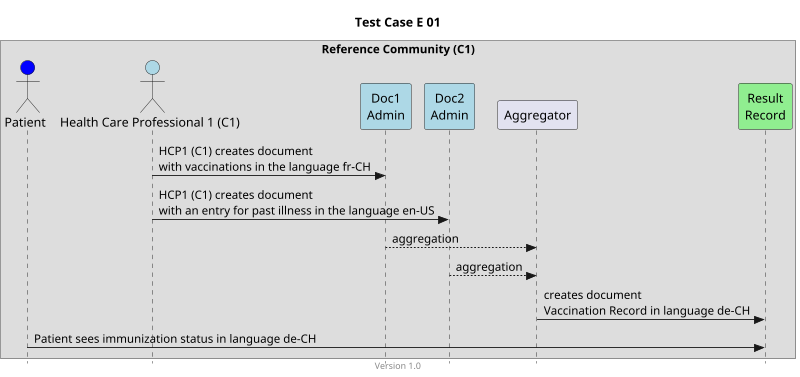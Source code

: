 @startuml
title Test Case E 01
footer Version 1.0
skinparam responseMessageBelowArrow true
skinparam style strictuml
scale max 800 width


box "Reference Community (C1)"
actor "Patient" as PAT #blue
actor "Health Care Professional 1 (C1)" as HCP1_C1 #lightblue
participant "Doc1\nAdmin" as Doc1 #lightblue
participant "Doc2\nAdmin" as Doc2 #lightblue
participant Aggregator as AGG
participant "Result\nRecord" as RES #lightgreen
end box

HCP1_C1 -> Doc1: HCP1 (C1) creates document\nwith vaccinations in the language fr-CH

HCP1_C1 -> Doc2: HCP1 (C1) creates document\nwith an entry for past illness in the language en-US

Doc1 --> AGG: aggregation
Doc2 --> AGG: aggregation
AGG -> RES: creates document\nVaccination Record in language de-CH
PAT -> RES: Patient sees immunization status in language de-CH


@enduml
